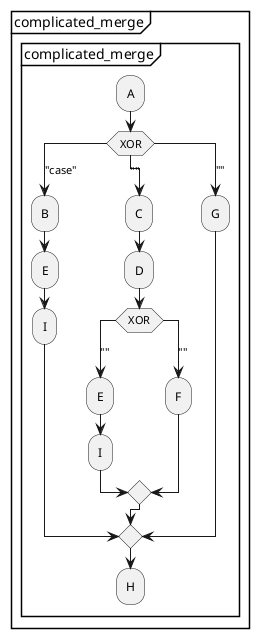@startuml
    partition "complicated_merge" {
        group "complicated_merge"
            :A;
            switch (XOR)
                case ("case")
                    :B;
                    :E;
                    :I;
                case ("")
                    :C;
                    :D;
                    switch (XOR)
                        case ("")
                            :E;
                            :I;
                        case ("")
                            :F;
                    endswitch
                case ("")
                    :G;
            endswitch
            :H;
        end group
    }
@enduml